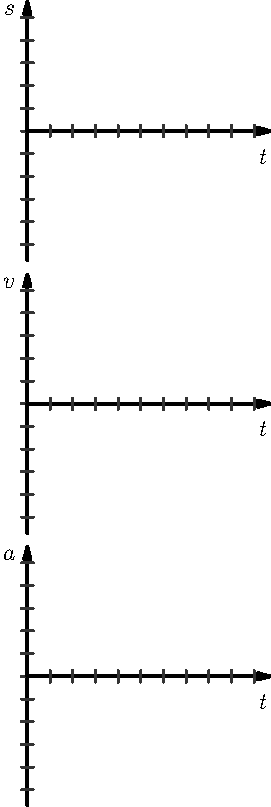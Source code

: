// Asymptote code for kinematic_stack_pos_vel_acc_ticks.asy
import graph;

pen axis_p = linewidth(1.4)+black;
pen tick_p = linewidth(1.0)+gray(0.2)+fontsize(.01);
pen ticklabel_p = tick_p;
int hticks = 10;
int vMin_ticks = -5;
int vMax_ticks = 5;
real[] hTicks_a = sequence(1, hticks);
real[] vTicks_a = sequence(vMin_ticks, vMax_ticks);
ticks hTicks = Ticks(format=Label(" ", align=E, p=ticklabel_p), Ticks=hTicks_a, Size=1mm, pTick=tick_p);
ticks vTicks = Ticks(format=Label(" ", align=W, p=ticklabel_p), Ticks=vTicks_a, Size=1mm, pTick=tick_p);
real axis_extra = 0.7; // extend the axis just a bit past the last tick mark
  
axis VZero(bool extend=true) {
  return new void(picture pic, axisT axis) {
    axis.type = 0; // Value
    axis.value = pic.scale.x.T(pic.scale.x.scale.logarithmic ? 1 : 0); // I'm good with Linear 0
    axis.position = 1; // relative position of axis label
    axis.side = left;
    axis.align = .01*S;
    axis.extend = extend;
    };
}
axis VZero = VZero();

axis HZero(bool extend=true) {
  return new void(picture pic, axisT axis) {
    axis.type = 0; // Value
    axis.value = pic.scale.y.T(pic.scale.y.scale.logarithmic ? 1 : 0); // I'm good with Linear 0
    axis.position = 1; // relative position of axis label
    axis.side = right;
    axis.align = .01*W;
    axis.extend = extend;
    };
}
axis HZero = HZero();

void kingraph(picture pic, Label vL="", real vMin=vMin_ticks-axis_extra, real vMax=vMax_ticks+axis_extra, Label hL="$t$", real hMin=0, real hMax=hticks+axis_extra) {
  scale(pic, Linear, Linear);
  xlimits(pic, hMin, hMax);
  ylimits(pic, vMin, vMax);
  xaxis(pic=pic, L=hL, axis=VZero(false), p=axis_p, ticks=hTicks, arrow=Arrow(6), above=false);
  yaxis(pic=pic, L=vL, axis=HZero(false), p=axis_p, ticks=vTicks, arrow=Arrow(6), above=false);
}

picture pos_pic;
kingraph(pos_pic, "$s$");

picture vel_pic;
kingraph(vel_pic, "$v$");

picture acc_pic;
kingraph(acc_pic, "$a$");

//xequals(pos_pic,3,Dotted);
//xequals(vel_pic,3,Dotted);
//xequals(acc_pic,3,Dotted);

// boring code for stacking the graphs.  The only interesting part is the htick/vtick settings, which can be used to change the size of the horizontal and vertical units of the graphs.
void stack(picture pics[]) {
  real margin=2mm;
  real htick = .4cm;
  real vtick = .4cm;
  frame[] frames = new frame[pics.length];
  for(int i=0; i<pics.length; ++i) {
    unitsize(pics[i], htick, vtick);
    frames[i] = pics[i].fit();
    if (i>0) {
      frames[i] = shift(0,min(frames[i-1]).y-max(frames[i]).y-margin)*frames[i];
    }
    add(frames[i]);
  }
}

stack(new picture[] {pos_pic, vel_pic, acc_pic});

